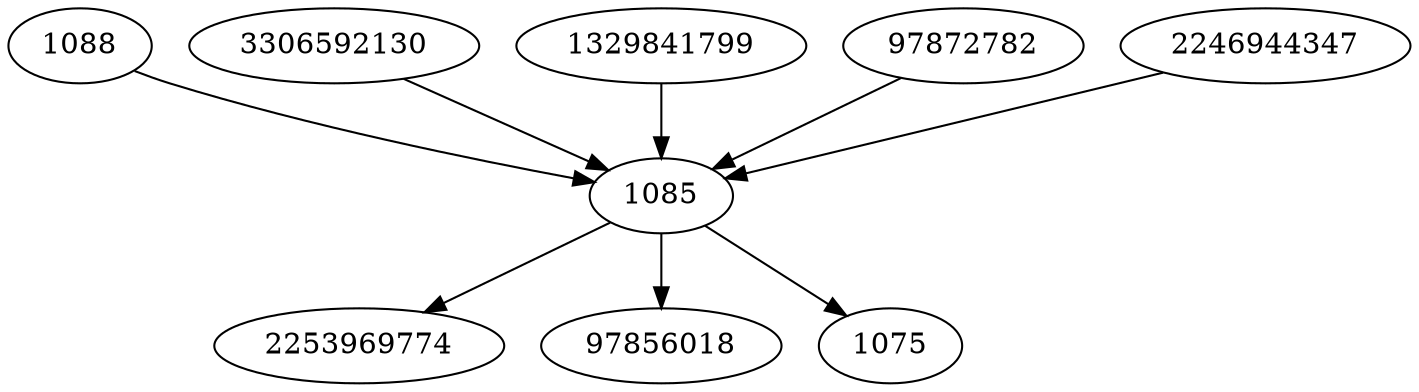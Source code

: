strict digraph  {
1088;
3306592130;
1329841799;
2253969774;
97872782;
97856018;
1075;
2246944347;
1085;
1088 -> 1085;
3306592130 -> 1085;
1329841799 -> 1085;
97872782 -> 1085;
2246944347 -> 1085;
1085 -> 97856018;
1085 -> 2253969774;
1085 -> 1075;
}
